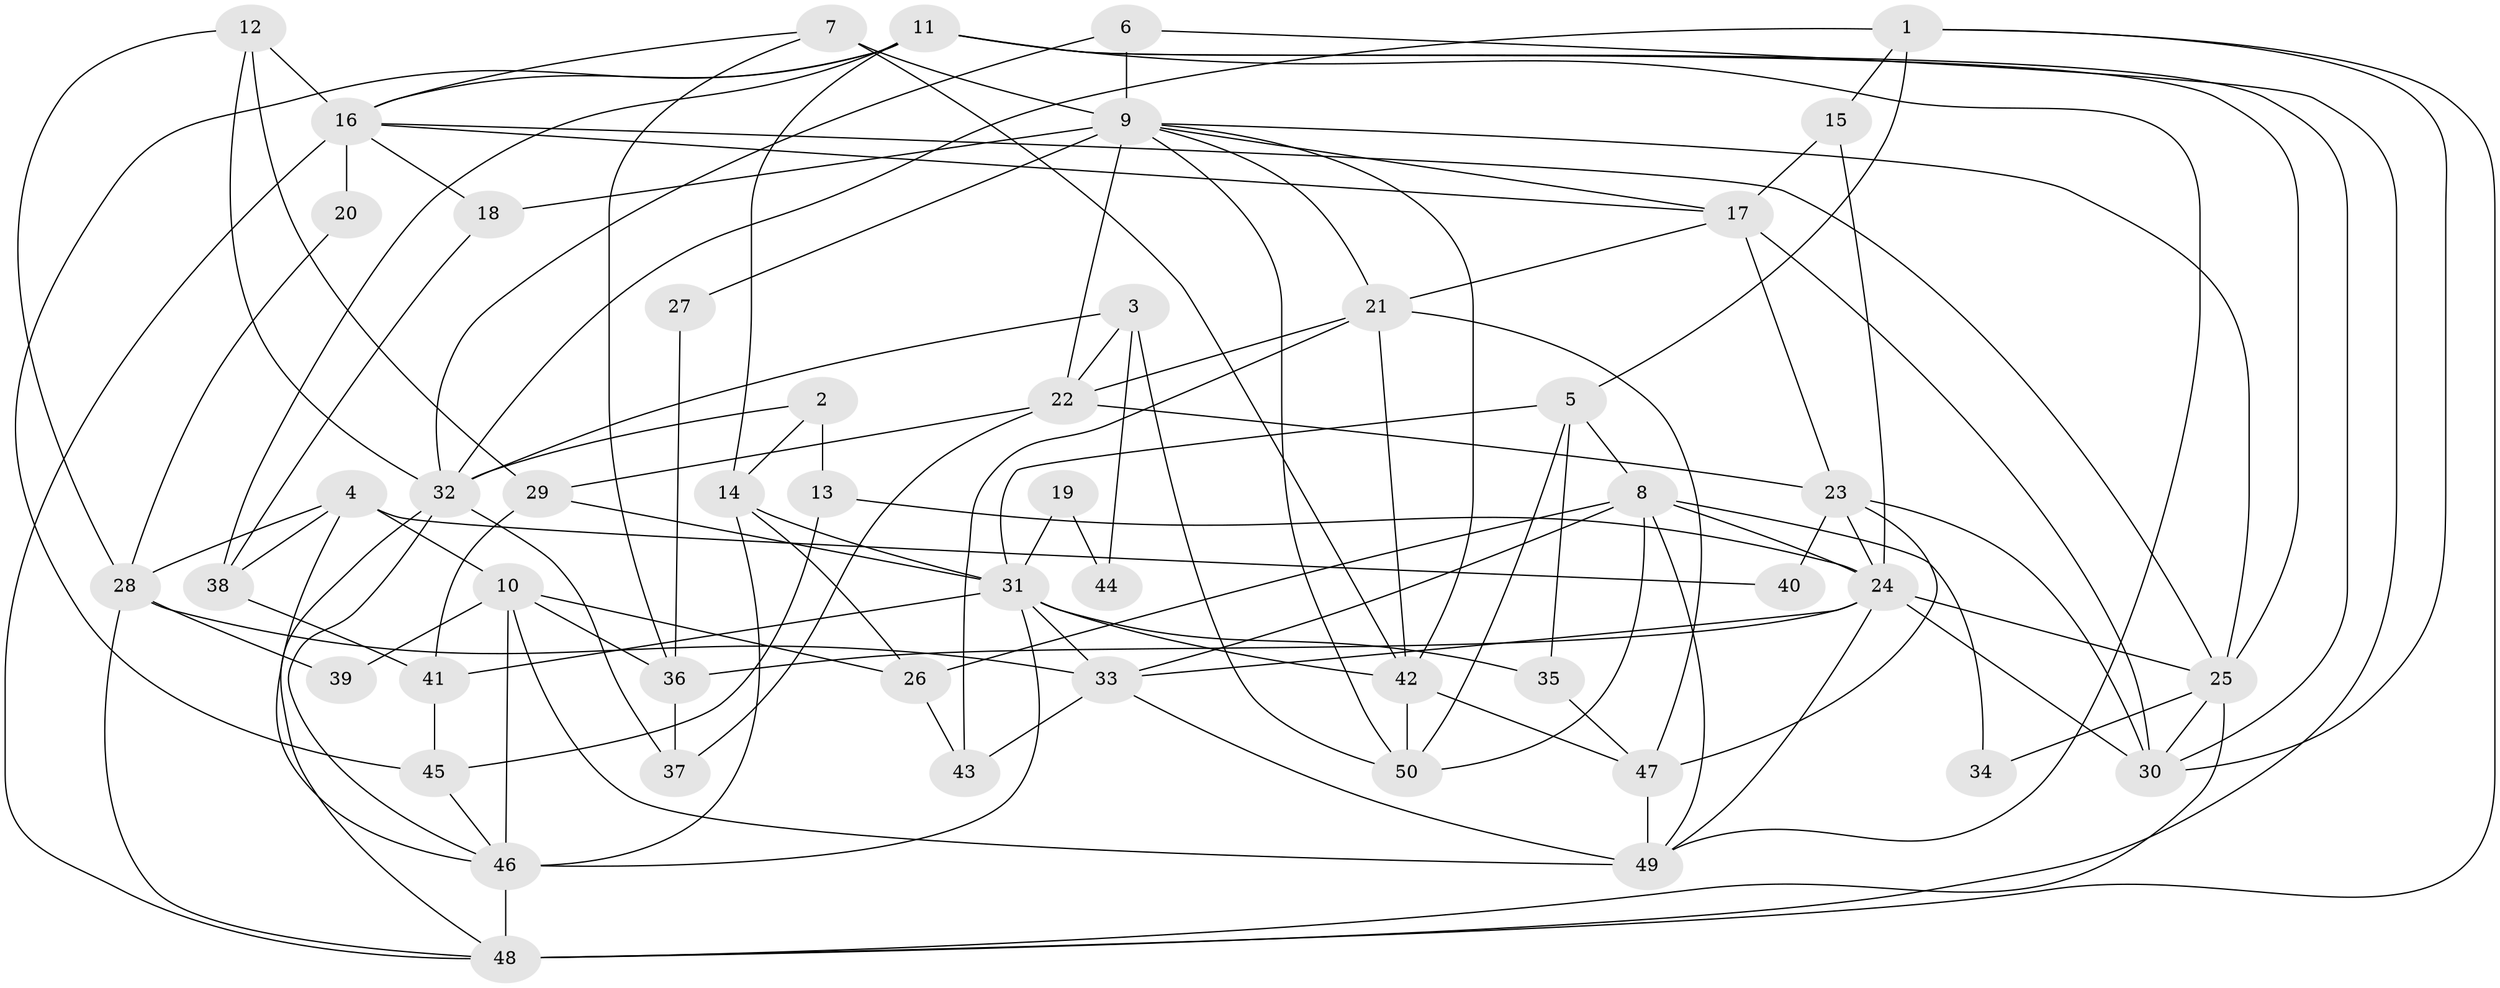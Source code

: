 // original degree distribution, {4: 0.2289156626506024, 6: 0.1566265060240964, 3: 0.2891566265060241, 5: 0.0963855421686747, 7: 0.03614457831325301, 2: 0.1686746987951807, 8: 0.012048192771084338, 9: 0.012048192771084338}
// Generated by graph-tools (version 1.1) at 2025/37/03/04/25 23:37:03]
// undirected, 50 vertices, 122 edges
graph export_dot {
  node [color=gray90,style=filled];
  1;
  2;
  3;
  4;
  5;
  6;
  7;
  8;
  9;
  10;
  11;
  12;
  13;
  14;
  15;
  16;
  17;
  18;
  19;
  20;
  21;
  22;
  23;
  24;
  25;
  26;
  27;
  28;
  29;
  30;
  31;
  32;
  33;
  34;
  35;
  36;
  37;
  38;
  39;
  40;
  41;
  42;
  43;
  44;
  45;
  46;
  47;
  48;
  49;
  50;
  1 -- 5 [weight=1.0];
  1 -- 15 [weight=1.0];
  1 -- 30 [weight=1.0];
  1 -- 32 [weight=1.0];
  1 -- 48 [weight=1.0];
  2 -- 13 [weight=1.0];
  2 -- 14 [weight=1.0];
  2 -- 32 [weight=1.0];
  3 -- 22 [weight=2.0];
  3 -- 32 [weight=1.0];
  3 -- 44 [weight=1.0];
  3 -- 50 [weight=1.0];
  4 -- 10 [weight=1.0];
  4 -- 28 [weight=1.0];
  4 -- 38 [weight=1.0];
  4 -- 40 [weight=1.0];
  4 -- 46 [weight=1.0];
  5 -- 8 [weight=1.0];
  5 -- 31 [weight=1.0];
  5 -- 35 [weight=1.0];
  5 -- 50 [weight=1.0];
  6 -- 9 [weight=1.0];
  6 -- 32 [weight=1.0];
  6 -- 48 [weight=1.0];
  7 -- 9 [weight=2.0];
  7 -- 16 [weight=1.0];
  7 -- 36 [weight=1.0];
  7 -- 42 [weight=1.0];
  8 -- 24 [weight=1.0];
  8 -- 26 [weight=1.0];
  8 -- 33 [weight=1.0];
  8 -- 34 [weight=1.0];
  8 -- 49 [weight=1.0];
  8 -- 50 [weight=1.0];
  9 -- 17 [weight=1.0];
  9 -- 18 [weight=1.0];
  9 -- 21 [weight=1.0];
  9 -- 22 [weight=1.0];
  9 -- 25 [weight=1.0];
  9 -- 27 [weight=1.0];
  9 -- 42 [weight=1.0];
  9 -- 50 [weight=1.0];
  10 -- 26 [weight=1.0];
  10 -- 36 [weight=1.0];
  10 -- 39 [weight=1.0];
  10 -- 46 [weight=2.0];
  10 -- 49 [weight=1.0];
  11 -- 14 [weight=1.0];
  11 -- 16 [weight=1.0];
  11 -- 25 [weight=1.0];
  11 -- 30 [weight=1.0];
  11 -- 38 [weight=1.0];
  11 -- 45 [weight=1.0];
  11 -- 49 [weight=1.0];
  12 -- 16 [weight=1.0];
  12 -- 28 [weight=1.0];
  12 -- 29 [weight=1.0];
  12 -- 32 [weight=1.0];
  13 -- 24 [weight=1.0];
  13 -- 45 [weight=1.0];
  14 -- 26 [weight=1.0];
  14 -- 31 [weight=1.0];
  14 -- 46 [weight=1.0];
  15 -- 17 [weight=1.0];
  15 -- 24 [weight=1.0];
  16 -- 17 [weight=1.0];
  16 -- 18 [weight=1.0];
  16 -- 20 [weight=1.0];
  16 -- 25 [weight=1.0];
  16 -- 48 [weight=1.0];
  17 -- 21 [weight=1.0];
  17 -- 23 [weight=1.0];
  17 -- 30 [weight=1.0];
  18 -- 38 [weight=1.0];
  19 -- 31 [weight=2.0];
  19 -- 44 [weight=1.0];
  20 -- 28 [weight=1.0];
  21 -- 22 [weight=1.0];
  21 -- 42 [weight=1.0];
  21 -- 43 [weight=1.0];
  21 -- 47 [weight=1.0];
  22 -- 23 [weight=1.0];
  22 -- 29 [weight=1.0];
  22 -- 37 [weight=1.0];
  23 -- 24 [weight=1.0];
  23 -- 30 [weight=1.0];
  23 -- 40 [weight=1.0];
  23 -- 47 [weight=1.0];
  24 -- 25 [weight=1.0];
  24 -- 30 [weight=1.0];
  24 -- 33 [weight=1.0];
  24 -- 36 [weight=1.0];
  24 -- 49 [weight=1.0];
  25 -- 30 [weight=1.0];
  25 -- 34 [weight=1.0];
  25 -- 48 [weight=1.0];
  26 -- 43 [weight=1.0];
  27 -- 36 [weight=1.0];
  28 -- 33 [weight=1.0];
  28 -- 39 [weight=3.0];
  28 -- 48 [weight=1.0];
  29 -- 31 [weight=1.0];
  29 -- 41 [weight=1.0];
  31 -- 33 [weight=1.0];
  31 -- 35 [weight=1.0];
  31 -- 41 [weight=1.0];
  31 -- 42 [weight=1.0];
  31 -- 46 [weight=1.0];
  32 -- 37 [weight=1.0];
  32 -- 46 [weight=1.0];
  32 -- 48 [weight=1.0];
  33 -- 43 [weight=1.0];
  33 -- 49 [weight=1.0];
  35 -- 47 [weight=1.0];
  36 -- 37 [weight=1.0];
  38 -- 41 [weight=1.0];
  41 -- 45 [weight=1.0];
  42 -- 47 [weight=1.0];
  42 -- 50 [weight=1.0];
  45 -- 46 [weight=1.0];
  46 -- 48 [weight=1.0];
  47 -- 49 [weight=2.0];
}
